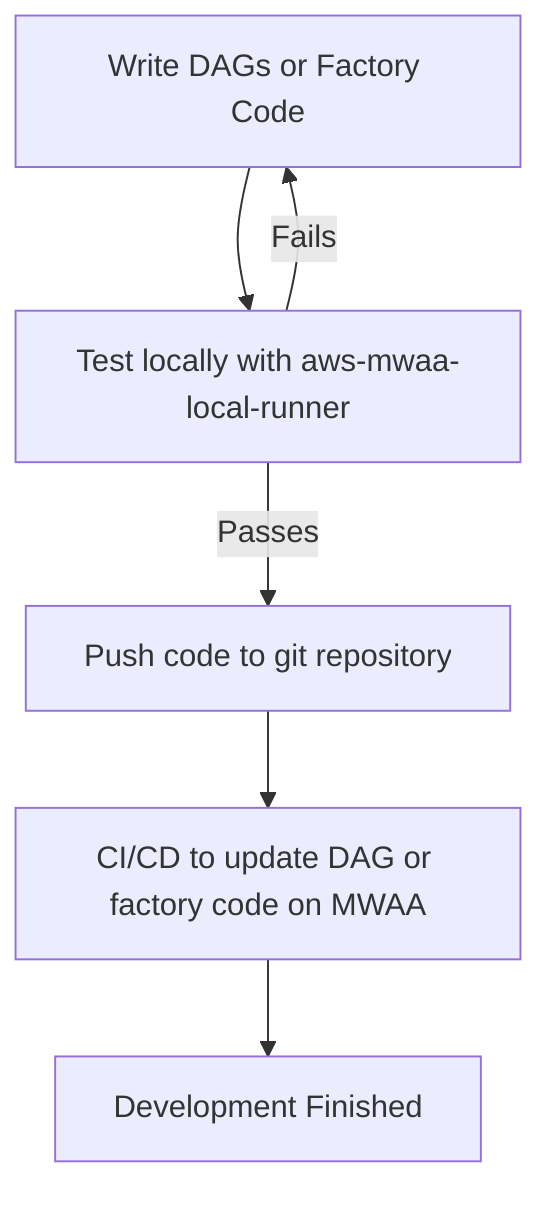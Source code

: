 flowchart TD
    A[Write DAGs or Factory Code] --> B[Test locally with aws-mwaa-local-runner]
    B -- Fails --> A
    B -- Passes --> C[Push code to git repository]
    C --> D[CI/CD to update DAG or factory code on MWAA]
    D --> E[Development Finished]